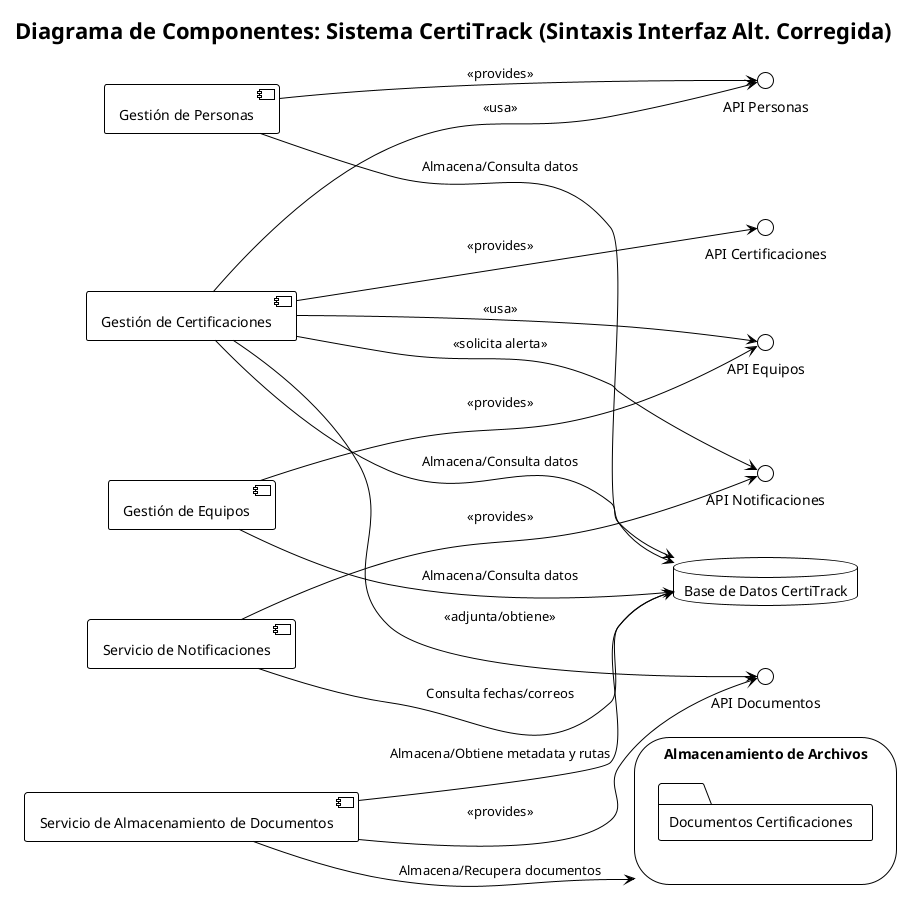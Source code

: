 @startuml names "Diagrama de Componentes: Sistema CertiTrack"
left to right direction
!theme plain
title Diagrama de Componentes: Sistema CertiTrack (Sintaxis Interfaz Alt. Corregida)

' Definición de Componentes
component [Gestión de Personas] as CompPersonas
component [Gestión de Equipos] as CompEquipos
component [Gestión de Certificaciones] as CompCerts
component [Servicio de Notificaciones] as CompNotif
component [Servicio de Almacenamiento de Documentos] as CompDocs

database "Base de Datos CertiTrack" as DB

' Componente para el almacenamiento físico de documentos
storage "Almacenamiento de Archivos" as DocStorage {
    folder "Documentos Certificaciones" as CertDocsFolder
}

' Definición de Interfaces (APIs)
interface "API Personas" as IPersonas
interface "API Equipos" as IEquipos
interface "API Certificaciones" as ICerts
interface "API Notificaciones" as INotif
interface "API Documentos" as IDocs

' Conexión de componentes a sus interfaces que PROVEEN
' Usando la notación <<provides>> con flecha normal
CompPersonas --> IPersonas : <<provides>>
CompEquipos --> IEquipos : <<provides>>
CompCerts --> ICerts : <<provides>>
CompNotif --> INotif : <<provides>>
CompDocs --> IDocs : <<provides>>


' Relaciones y Uso de Interfaces

' Componente de Gestión de Personas
CompPersonas --> DB : Almacena/Consulta datos

' Componente de Gestión de Equipos
CompEquipos --> DB : Almacena/Consulta datos

' Componente de Gestión de Certificaciones (Core)
CompCerts --> DB : Almacena/Consulta datos
' Relaciones de uso (componente que usa --> interfaz del componente usado)
CompCerts --> IPersonas : <<usa>>
CompCerts --> IEquipos : <<usa>>
CompCerts --> IDocs : <<adjunta/obtiene>>
CompCerts --> INotif : <<solicita alerta>>

' Servicio de Notificaciones
CompNotif --> DB : Consulta fechas/correos

' Servicio de Almacenamiento de Documentos
CompDocs --> DB : Almacena/Obtiene metadata y rutas
CompDocs --> DocStorage : Almacena/Recupera documentos

@enduml